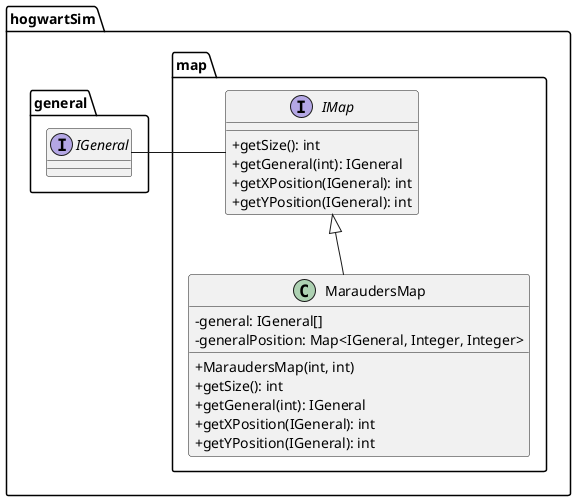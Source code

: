 @startuml
'https://plantuml.com/class-diagram

skinparam classAttributeIconSize 0

package hogwartSim.map{
    interface IMap{
        +getSize(): int
        +getGeneral(int): IGeneral
        +getXPosition(IGeneral): int
        +getYPosition(IGeneral): int
    }
    class MaraudersMap{
        -general: IGeneral[]
        -generalPosition: Map<IGeneral, Integer, Integer>

        +MaraudersMap(int, int)
        +getSize(): int
        +getGeneral(int): IGeneral
        +getXPosition(IGeneral): int
        +getYPosition(IGeneral): int
}
IMap <|-- MaraudersMap
}
package hogwartSim.general{
    interface IGeneral
}
IMap - IGeneral

@enduml